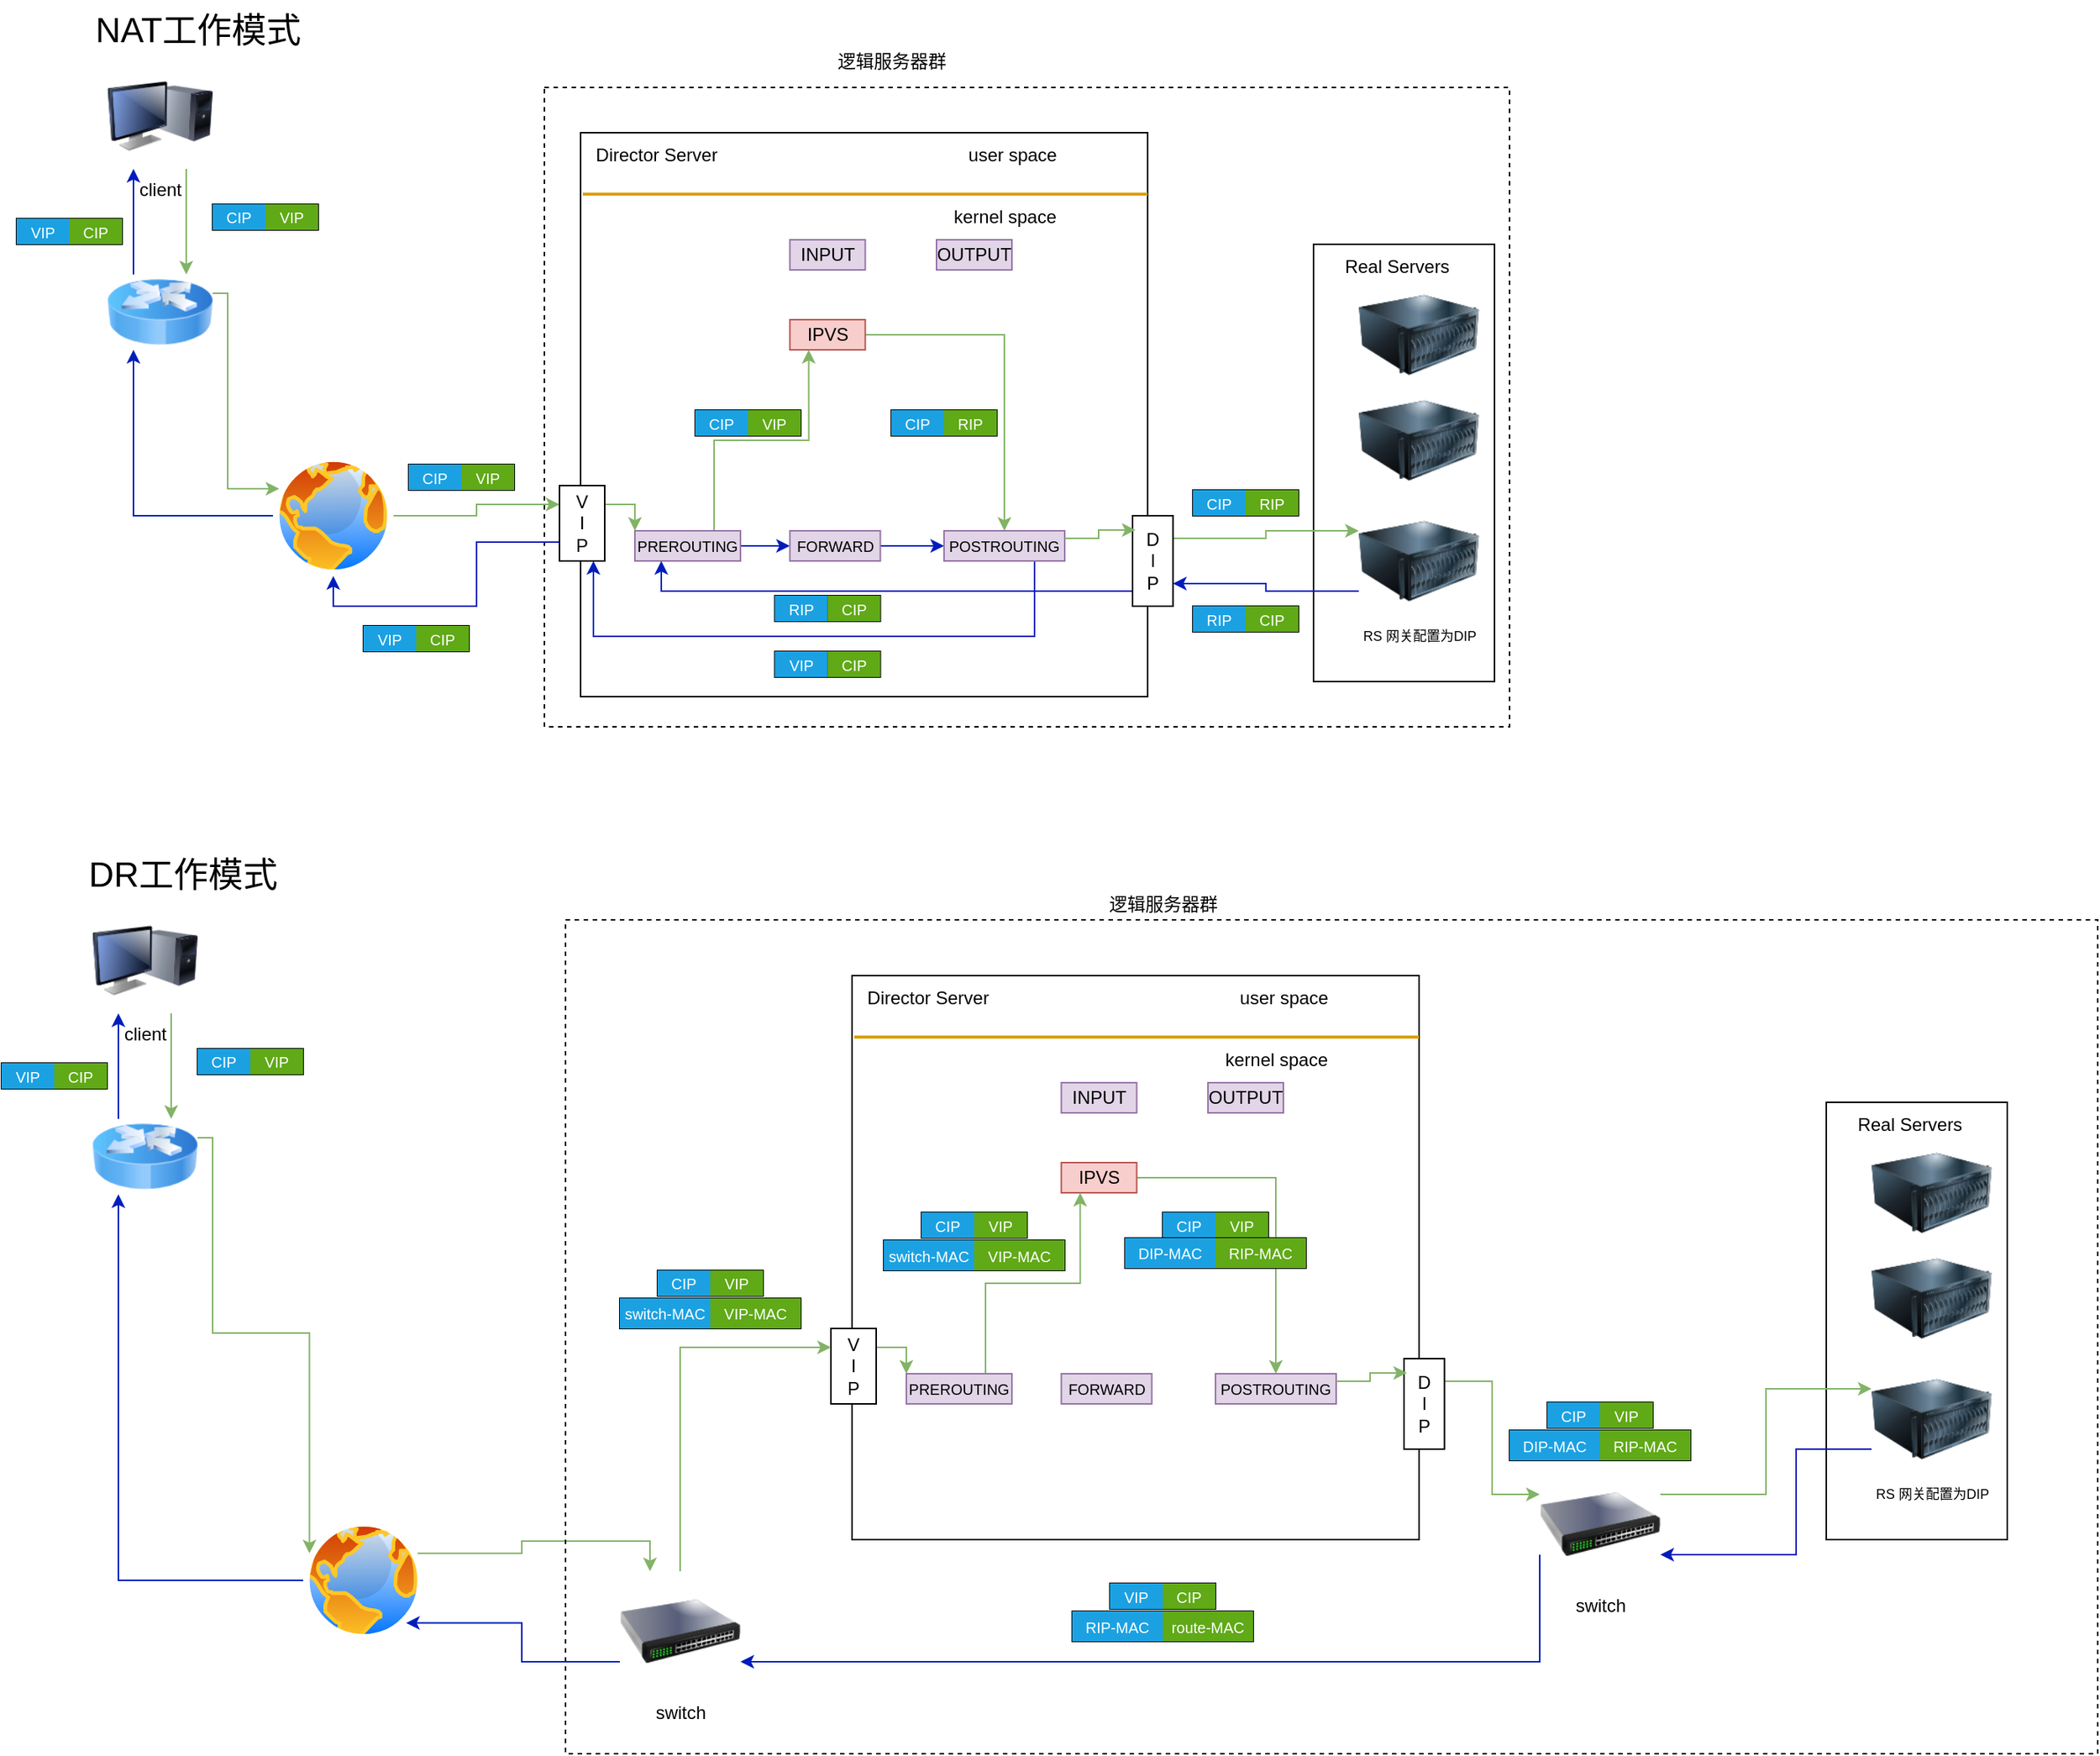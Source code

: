 <mxfile version="24.4.3" type="github">
  <diagram name="第 1 页" id="qGhLlffzv9LIz053rfkp">
    <mxGraphModel dx="1420" dy="743" grid="1" gridSize="10" guides="1" tooltips="1" connect="1" arrows="1" fold="1" page="1" pageScale="1" pageWidth="827" pageHeight="1169" math="0" shadow="0">
      <root>
        <mxCell id="0" />
        <mxCell id="1" parent="0" />
        <mxCell id="cpNupz1WkuL5sX2CVgIH-2" value="NAT工作模式" style="text;html=1;align=center;verticalAlign=middle;resizable=0;points=[];autosize=1;strokeColor=none;fillColor=none;fontSize=23;" vertex="1" parent="1">
          <mxGeometry x="90" width="160" height="40" as="geometry" />
        </mxCell>
        <mxCell id="cpNupz1WkuL5sX2CVgIH-35" style="edgeStyle=orthogonalEdgeStyle;rounded=0;orthogonalLoop=1;jettySize=auto;html=1;exitX=0.75;exitY=1;exitDx=0;exitDy=0;entryX=0.75;entryY=0;entryDx=0;entryDy=0;fillColor=#d5e8d4;strokeColor=#82b366;" edge="1" parent="1" source="cpNupz1WkuL5sX2CVgIH-4" target="cpNupz1WkuL5sX2CVgIH-5">
          <mxGeometry relative="1" as="geometry" />
        </mxCell>
        <mxCell id="cpNupz1WkuL5sX2CVgIH-4" value="client" style="image;html=1;image=img/lib/clip_art/computers/Monitor_Tower_128x128.png" vertex="1" parent="1">
          <mxGeometry x="110" y="42" width="70" height="70" as="geometry" />
        </mxCell>
        <mxCell id="cpNupz1WkuL5sX2CVgIH-36" style="edgeStyle=orthogonalEdgeStyle;rounded=0;orthogonalLoop=1;jettySize=auto;html=1;exitX=1;exitY=0.25;exitDx=0;exitDy=0;entryX=0;entryY=0.25;entryDx=0;entryDy=0;fillColor=#d5e8d4;strokeColor=#82b366;" edge="1" parent="1" source="cpNupz1WkuL5sX2CVgIH-5" target="cpNupz1WkuL5sX2CVgIH-6">
          <mxGeometry relative="1" as="geometry">
            <Array as="points">
              <mxPoint x="190" y="195" />
              <mxPoint x="190" y="324" />
            </Array>
          </mxGeometry>
        </mxCell>
        <mxCell id="cpNupz1WkuL5sX2CVgIH-124" style="edgeStyle=orthogonalEdgeStyle;rounded=0;orthogonalLoop=1;jettySize=auto;html=1;exitX=0.25;exitY=0;exitDx=0;exitDy=0;entryX=0.25;entryY=1;entryDx=0;entryDy=0;fillColor=#0050ef;strokeColor=#001DBC;" edge="1" parent="1" source="cpNupz1WkuL5sX2CVgIH-5" target="cpNupz1WkuL5sX2CVgIH-4">
          <mxGeometry relative="1" as="geometry" />
        </mxCell>
        <mxCell id="cpNupz1WkuL5sX2CVgIH-5" value="" style="image;html=1;image=img/lib/clip_art/networking/Router_Icon_128x128.png" vertex="1" parent="1">
          <mxGeometry x="110" y="182" width="70" height="50" as="geometry" />
        </mxCell>
        <mxCell id="cpNupz1WkuL5sX2CVgIH-47" style="edgeStyle=orthogonalEdgeStyle;rounded=0;orthogonalLoop=1;jettySize=auto;html=1;exitX=1;exitY=0.5;exitDx=0;exitDy=0;entryX=0;entryY=0.25;entryDx=0;entryDy=0;fillColor=#d5e8d4;strokeColor=#82b366;" edge="1" parent="1" source="cpNupz1WkuL5sX2CVgIH-6" target="cpNupz1WkuL5sX2CVgIH-38">
          <mxGeometry relative="1" as="geometry" />
        </mxCell>
        <mxCell id="cpNupz1WkuL5sX2CVgIH-123" style="edgeStyle=orthogonalEdgeStyle;rounded=0;orthogonalLoop=1;jettySize=auto;html=1;exitX=0;exitY=0.5;exitDx=0;exitDy=0;entryX=0.25;entryY=1;entryDx=0;entryDy=0;fillColor=#0050ef;strokeColor=#001DBC;" edge="1" parent="1" source="cpNupz1WkuL5sX2CVgIH-6" target="cpNupz1WkuL5sX2CVgIH-5">
          <mxGeometry relative="1" as="geometry" />
        </mxCell>
        <mxCell id="cpNupz1WkuL5sX2CVgIH-6" value="" style="image;aspect=fixed;perimeter=ellipsePerimeter;html=1;align=center;shadow=0;dashed=0;spacingTop=3;image=img/lib/active_directory/internet_globe.svg;" vertex="1" parent="1">
          <mxGeometry x="220" y="302" width="80" height="80" as="geometry" />
        </mxCell>
        <mxCell id="cpNupz1WkuL5sX2CVgIH-7" value="" style="rounded=0;whiteSpace=wrap;html=1;fillColor=none;dashed=1;" vertex="1" parent="1">
          <mxGeometry x="400" y="58" width="640" height="424" as="geometry" />
        </mxCell>
        <mxCell id="cpNupz1WkuL5sX2CVgIH-9" value="逻辑服务器群" style="text;html=1;align=center;verticalAlign=middle;resizable=0;points=[];autosize=1;strokeColor=none;fillColor=none;" vertex="1" parent="1">
          <mxGeometry x="580" y="26" width="100" height="30" as="geometry" />
        </mxCell>
        <mxCell id="cpNupz1WkuL5sX2CVgIH-10" value="" style="rounded=0;whiteSpace=wrap;html=1;fillColor=none;" vertex="1" parent="1">
          <mxGeometry x="424" y="88" width="376" height="374" as="geometry" />
        </mxCell>
        <mxCell id="cpNupz1WkuL5sX2CVgIH-13" value="" style="line;strokeWidth=2;html=1;perimeter=backbonePerimeter;points=[];outlineConnect=0;fontSize=11;fillColor=#ffe6cc;strokeColor=#d79b00;aspect=fixed;" vertex="1" parent="1">
          <mxGeometry x="425.5" y="128" width="374.5" height="1.48" as="geometry" />
        </mxCell>
        <mxCell id="cpNupz1WkuL5sX2CVgIH-14" value="user space" style="text;html=1;align=center;verticalAlign=middle;resizable=0;points=[];autosize=1;strokeColor=none;fillColor=none;" vertex="1" parent="1">
          <mxGeometry x="670" y="88" width="80" height="30" as="geometry" />
        </mxCell>
        <mxCell id="cpNupz1WkuL5sX2CVgIH-15" value="Director Server" style="text;html=1;align=center;verticalAlign=middle;resizable=0;points=[];autosize=1;strokeColor=none;fillColor=none;" vertex="1" parent="1">
          <mxGeometry x="424" y="88" width="100" height="30" as="geometry" />
        </mxCell>
        <mxCell id="cpNupz1WkuL5sX2CVgIH-16" value="kernel space" style="text;html=1;align=center;verticalAlign=middle;resizable=0;points=[];autosize=1;strokeColor=none;fillColor=none;" vertex="1" parent="1">
          <mxGeometry x="660" y="129" width="90" height="30" as="geometry" />
        </mxCell>
        <mxCell id="cpNupz1WkuL5sX2CVgIH-48" style="edgeStyle=orthogonalEdgeStyle;rounded=0;orthogonalLoop=1;jettySize=auto;html=1;exitX=0;exitY=0.75;exitDx=0;exitDy=0;entryX=0.5;entryY=1;entryDx=0;entryDy=0;fillColor=#0050ef;strokeColor=#001DBC;" edge="1" parent="1" source="cpNupz1WkuL5sX2CVgIH-38" target="cpNupz1WkuL5sX2CVgIH-6">
          <mxGeometry relative="1" as="geometry" />
        </mxCell>
        <mxCell id="cpNupz1WkuL5sX2CVgIH-57" style="edgeStyle=orthogonalEdgeStyle;rounded=0;orthogonalLoop=1;jettySize=auto;html=1;exitX=1;exitY=0.25;exitDx=0;exitDy=0;entryX=0;entryY=0;entryDx=0;entryDy=0;fillColor=#d5e8d4;strokeColor=#82b366;" edge="1" parent="1" source="cpNupz1WkuL5sX2CVgIH-38" target="cpNupz1WkuL5sX2CVgIH-50">
          <mxGeometry relative="1" as="geometry" />
        </mxCell>
        <mxCell id="cpNupz1WkuL5sX2CVgIH-38" value="V&lt;div&gt;I&lt;/div&gt;&lt;div&gt;P&lt;/div&gt;" style="rounded=0;whiteSpace=wrap;html=1;" vertex="1" parent="1">
          <mxGeometry x="410" y="322" width="30" height="50" as="geometry" />
        </mxCell>
        <mxCell id="cpNupz1WkuL5sX2CVgIH-44" value="INPUT" style="rounded=0;whiteSpace=wrap;html=1;fillColor=#e1d5e7;strokeColor=#9673a6;" vertex="1" parent="1">
          <mxGeometry x="562.75" y="159" width="50" height="20" as="geometry" />
        </mxCell>
        <mxCell id="cpNupz1WkuL5sX2CVgIH-45" value="OUTPUT" style="rounded=0;whiteSpace=wrap;html=1;fillColor=#e1d5e7;strokeColor=#9673a6;" vertex="1" parent="1">
          <mxGeometry x="660" y="159" width="50" height="20" as="geometry" />
        </mxCell>
        <mxCell id="cpNupz1WkuL5sX2CVgIH-59" style="edgeStyle=orthogonalEdgeStyle;rounded=0;orthogonalLoop=1;jettySize=auto;html=1;exitX=1;exitY=0.5;exitDx=0;exitDy=0;entryX=0.5;entryY=0;entryDx=0;entryDy=0;fillColor=#d5e8d4;strokeColor=#82b366;" edge="1" parent="1" source="cpNupz1WkuL5sX2CVgIH-46" target="cpNupz1WkuL5sX2CVgIH-52">
          <mxGeometry relative="1" as="geometry" />
        </mxCell>
        <mxCell id="cpNupz1WkuL5sX2CVgIH-46" value="IPVS" style="rounded=0;whiteSpace=wrap;html=1;fillColor=#f8cecc;strokeColor=#b85450;" vertex="1" parent="1">
          <mxGeometry x="562.75" y="212" width="50" height="20" as="geometry" />
        </mxCell>
        <mxCell id="cpNupz1WkuL5sX2CVgIH-58" style="edgeStyle=orthogonalEdgeStyle;rounded=0;orthogonalLoop=1;jettySize=auto;html=1;exitX=0.75;exitY=0;exitDx=0;exitDy=0;entryX=0.25;entryY=1;entryDx=0;entryDy=0;fillColor=#d5e8d4;strokeColor=#82b366;" edge="1" parent="1" source="cpNupz1WkuL5sX2CVgIH-50" target="cpNupz1WkuL5sX2CVgIH-46">
          <mxGeometry relative="1" as="geometry" />
        </mxCell>
        <mxCell id="cpNupz1WkuL5sX2CVgIH-107" style="edgeStyle=orthogonalEdgeStyle;rounded=0;orthogonalLoop=1;jettySize=auto;html=1;exitX=1;exitY=0.5;exitDx=0;exitDy=0;fillColor=#0050ef;strokeColor=#001DBC;" edge="1" parent="1" source="cpNupz1WkuL5sX2CVgIH-50" target="cpNupz1WkuL5sX2CVgIH-51">
          <mxGeometry relative="1" as="geometry" />
        </mxCell>
        <mxCell id="cpNupz1WkuL5sX2CVgIH-50" value="PREROUTING" style="rounded=0;whiteSpace=wrap;html=1;fontSize=10;fillColor=#e1d5e7;strokeColor=#9673a6;" vertex="1" parent="1">
          <mxGeometry x="460" y="352" width="70" height="20" as="geometry" />
        </mxCell>
        <mxCell id="cpNupz1WkuL5sX2CVgIH-108" style="edgeStyle=orthogonalEdgeStyle;rounded=0;orthogonalLoop=1;jettySize=auto;html=1;exitX=1;exitY=0.5;exitDx=0;exitDy=0;entryX=0;entryY=0.5;entryDx=0;entryDy=0;fillColor=#0050ef;strokeColor=#001DBC;" edge="1" parent="1" source="cpNupz1WkuL5sX2CVgIH-51" target="cpNupz1WkuL5sX2CVgIH-52">
          <mxGeometry relative="1" as="geometry" />
        </mxCell>
        <mxCell id="cpNupz1WkuL5sX2CVgIH-51" value="FORWARD" style="rounded=0;whiteSpace=wrap;html=1;fontSize=10;fillColor=#e1d5e7;strokeColor=#9673a6;" vertex="1" parent="1">
          <mxGeometry x="562.75" y="352" width="60" height="20" as="geometry" />
        </mxCell>
        <mxCell id="cpNupz1WkuL5sX2CVgIH-109" style="edgeStyle=orthogonalEdgeStyle;rounded=0;orthogonalLoop=1;jettySize=auto;html=1;exitX=0.75;exitY=1;exitDx=0;exitDy=0;entryX=0.75;entryY=1;entryDx=0;entryDy=0;fillColor=#0050ef;strokeColor=#001DBC;" edge="1" parent="1" source="cpNupz1WkuL5sX2CVgIH-52" target="cpNupz1WkuL5sX2CVgIH-38">
          <mxGeometry relative="1" as="geometry">
            <Array as="points">
              <mxPoint x="725" y="422" />
              <mxPoint x="433" y="422" />
            </Array>
          </mxGeometry>
        </mxCell>
        <mxCell id="cpNupz1WkuL5sX2CVgIH-52" value="POSTROUTING" style="rounded=0;whiteSpace=wrap;html=1;fontSize=10;fillColor=#e1d5e7;strokeColor=#9673a6;" vertex="1" parent="1">
          <mxGeometry x="665" y="352" width="80" height="20" as="geometry" />
        </mxCell>
        <mxCell id="cpNupz1WkuL5sX2CVgIH-64" value="" style="shape=table;startSize=0;container=1;collapsible=0;childLayout=tableLayout;fontSize=13;" vertex="1" parent="1">
          <mxGeometry x="630" y="272" width="70" height="17" as="geometry" />
        </mxCell>
        <mxCell id="cpNupz1WkuL5sX2CVgIH-65" value="" style="shape=tableRow;horizontal=0;startSize=0;swimlaneHead=0;swimlaneBody=0;strokeColor=inherit;top=0;left=0;bottom=0;right=0;collapsible=0;dropTarget=0;fillColor=none;points=[[0,0.5],[1,0.5]];portConstraint=eastwest;fontSize=16;" vertex="1" parent="cpNupz1WkuL5sX2CVgIH-64">
          <mxGeometry width="70" height="17" as="geometry" />
        </mxCell>
        <mxCell id="cpNupz1WkuL5sX2CVgIH-66" value="CIP" style="shape=partialRectangle;html=1;whiteSpace=wrap;connectable=0;strokeColor=#006EAF;overflow=hidden;fillColor=#1ba1e2;top=0;left=0;bottom=0;right=0;pointerEvents=1;fontSize=10;fontColor=#ffffff;" vertex="1" parent="cpNupz1WkuL5sX2CVgIH-65">
          <mxGeometry width="35" height="17" as="geometry">
            <mxRectangle width="35" height="17" as="alternateBounds" />
          </mxGeometry>
        </mxCell>
        <mxCell id="cpNupz1WkuL5sX2CVgIH-67" value="&lt;font style=&quot;font-size: 10px;&quot;&gt;RIP&lt;/font&gt;" style="shape=partialRectangle;html=1;whiteSpace=wrap;connectable=0;strokeColor=#2D7600;overflow=hidden;fillColor=#60a917;top=0;left=0;bottom=0;right=0;pointerEvents=1;fontSize=10;fontColor=#ffffff;" vertex="1" parent="cpNupz1WkuL5sX2CVgIH-65">
          <mxGeometry x="35" width="35" height="17" as="geometry">
            <mxRectangle width="35" height="17" as="alternateBounds" />
          </mxGeometry>
        </mxCell>
        <mxCell id="cpNupz1WkuL5sX2CVgIH-69" value="" style="shape=table;startSize=0;container=1;collapsible=0;childLayout=tableLayout;fontSize=13;" vertex="1" parent="1">
          <mxGeometry x="180" y="135.5" width="70" height="17" as="geometry" />
        </mxCell>
        <mxCell id="cpNupz1WkuL5sX2CVgIH-70" value="" style="shape=tableRow;horizontal=0;startSize=0;swimlaneHead=0;swimlaneBody=0;strokeColor=inherit;top=0;left=0;bottom=0;right=0;collapsible=0;dropTarget=0;fillColor=none;points=[[0,0.5],[1,0.5]];portConstraint=eastwest;fontSize=16;" vertex="1" parent="cpNupz1WkuL5sX2CVgIH-69">
          <mxGeometry width="70" height="17" as="geometry" />
        </mxCell>
        <mxCell id="cpNupz1WkuL5sX2CVgIH-71" value="CIP" style="shape=partialRectangle;html=1;whiteSpace=wrap;connectable=0;strokeColor=#006EAF;overflow=hidden;fillColor=#1ba1e2;top=0;left=0;bottom=0;right=0;pointerEvents=1;fontSize=10;fontColor=#ffffff;" vertex="1" parent="cpNupz1WkuL5sX2CVgIH-70">
          <mxGeometry width="35" height="17" as="geometry">
            <mxRectangle width="35" height="17" as="alternateBounds" />
          </mxGeometry>
        </mxCell>
        <mxCell id="cpNupz1WkuL5sX2CVgIH-72" value="&lt;font style=&quot;font-size: 10px;&quot;&gt;VIP&lt;/font&gt;" style="shape=partialRectangle;html=1;whiteSpace=wrap;connectable=0;strokeColor=#2D7600;overflow=hidden;fillColor=#60a917;top=0;left=0;bottom=0;right=0;pointerEvents=1;fontSize=10;fontColor=#ffffff;" vertex="1" parent="cpNupz1WkuL5sX2CVgIH-70">
          <mxGeometry x="35" width="35" height="17" as="geometry">
            <mxRectangle width="35" height="17" as="alternateBounds" />
          </mxGeometry>
        </mxCell>
        <mxCell id="cpNupz1WkuL5sX2CVgIH-73" value="" style="shape=table;startSize=0;container=1;collapsible=0;childLayout=tableLayout;fontSize=13;" vertex="1" parent="1">
          <mxGeometry x="500" y="272" width="70" height="17" as="geometry" />
        </mxCell>
        <mxCell id="cpNupz1WkuL5sX2CVgIH-74" value="" style="shape=tableRow;horizontal=0;startSize=0;swimlaneHead=0;swimlaneBody=0;strokeColor=inherit;top=0;left=0;bottom=0;right=0;collapsible=0;dropTarget=0;fillColor=none;points=[[0,0.5],[1,0.5]];portConstraint=eastwest;fontSize=16;" vertex="1" parent="cpNupz1WkuL5sX2CVgIH-73">
          <mxGeometry width="70" height="17" as="geometry" />
        </mxCell>
        <mxCell id="cpNupz1WkuL5sX2CVgIH-75" value="CIP" style="shape=partialRectangle;html=1;whiteSpace=wrap;connectable=0;strokeColor=#006EAF;overflow=hidden;fillColor=#1ba1e2;top=0;left=0;bottom=0;right=0;pointerEvents=1;fontSize=10;fontColor=#ffffff;" vertex="1" parent="cpNupz1WkuL5sX2CVgIH-74">
          <mxGeometry width="35" height="17" as="geometry">
            <mxRectangle width="35" height="17" as="alternateBounds" />
          </mxGeometry>
        </mxCell>
        <mxCell id="cpNupz1WkuL5sX2CVgIH-76" value="&lt;font style=&quot;font-size: 10px;&quot;&gt;VIP&lt;/font&gt;" style="shape=partialRectangle;html=1;whiteSpace=wrap;connectable=0;strokeColor=#2D7600;overflow=hidden;fillColor=#60a917;top=0;left=0;bottom=0;right=0;pointerEvents=1;fontSize=10;fontColor=#ffffff;" vertex="1" parent="cpNupz1WkuL5sX2CVgIH-74">
          <mxGeometry x="35" width="35" height="17" as="geometry">
            <mxRectangle width="35" height="17" as="alternateBounds" />
          </mxGeometry>
        </mxCell>
        <mxCell id="cpNupz1WkuL5sX2CVgIH-77" value="" style="rounded=0;whiteSpace=wrap;html=1;fillColor=none;" vertex="1" parent="1">
          <mxGeometry x="910" y="162" width="120" height="290" as="geometry" />
        </mxCell>
        <mxCell id="cpNupz1WkuL5sX2CVgIH-78" value="Real Servers" style="text;html=1;align=center;verticalAlign=middle;resizable=0;points=[];autosize=1;strokeColor=none;fillColor=none;" vertex="1" parent="1">
          <mxGeometry x="920" y="162" width="90" height="30" as="geometry" />
        </mxCell>
        <mxCell id="cpNupz1WkuL5sX2CVgIH-79" value="" style="image;html=1;image=img/lib/clip_art/computers/Server_128x128.png" vertex="1" parent="1">
          <mxGeometry x="940" y="182" width="80" height="80" as="geometry" />
        </mxCell>
        <mxCell id="cpNupz1WkuL5sX2CVgIH-82" value="" style="image;html=1;image=img/lib/clip_art/computers/Server_128x128.png" vertex="1" parent="1">
          <mxGeometry x="940" y="252" width="80" height="80" as="geometry" />
        </mxCell>
        <mxCell id="cpNupz1WkuL5sX2CVgIH-100" style="edgeStyle=orthogonalEdgeStyle;rounded=0;orthogonalLoop=1;jettySize=auto;html=1;exitX=0;exitY=0.75;exitDx=0;exitDy=0;entryX=1;entryY=0.75;entryDx=0;entryDy=0;fillColor=#0050ef;strokeColor=#001DBC;" edge="1" parent="1" source="cpNupz1WkuL5sX2CVgIH-83" target="cpNupz1WkuL5sX2CVgIH-96">
          <mxGeometry relative="1" as="geometry" />
        </mxCell>
        <mxCell id="cpNupz1WkuL5sX2CVgIH-83" value="" style="image;html=1;image=img/lib/clip_art/computers/Server_128x128.png" vertex="1" parent="1">
          <mxGeometry x="940" y="332" width="80" height="80" as="geometry" />
        </mxCell>
        <mxCell id="cpNupz1WkuL5sX2CVgIH-85" value="" style="shape=table;startSize=0;container=1;collapsible=0;childLayout=tableLayout;fontSize=13;" vertex="1" parent="1">
          <mxGeometry x="830" y="325" width="70" height="17" as="geometry" />
        </mxCell>
        <mxCell id="cpNupz1WkuL5sX2CVgIH-86" value="" style="shape=tableRow;horizontal=0;startSize=0;swimlaneHead=0;swimlaneBody=0;strokeColor=inherit;top=0;left=0;bottom=0;right=0;collapsible=0;dropTarget=0;fillColor=none;points=[[0,0.5],[1,0.5]];portConstraint=eastwest;fontSize=16;" vertex="1" parent="cpNupz1WkuL5sX2CVgIH-85">
          <mxGeometry width="70" height="17" as="geometry" />
        </mxCell>
        <mxCell id="cpNupz1WkuL5sX2CVgIH-87" value="CIP" style="shape=partialRectangle;html=1;whiteSpace=wrap;connectable=0;strokeColor=#006EAF;overflow=hidden;fillColor=#1ba1e2;top=0;left=0;bottom=0;right=0;pointerEvents=1;fontSize=10;fontColor=#ffffff;" vertex="1" parent="cpNupz1WkuL5sX2CVgIH-86">
          <mxGeometry width="35" height="17" as="geometry">
            <mxRectangle width="35" height="17" as="alternateBounds" />
          </mxGeometry>
        </mxCell>
        <mxCell id="cpNupz1WkuL5sX2CVgIH-88" value="&lt;font style=&quot;font-size: 10px;&quot;&gt;RIP&lt;/font&gt;" style="shape=partialRectangle;html=1;whiteSpace=wrap;connectable=0;strokeColor=#2D7600;overflow=hidden;fillColor=#60a917;top=0;left=0;bottom=0;right=0;pointerEvents=1;fontSize=10;fontColor=#ffffff;" vertex="1" parent="cpNupz1WkuL5sX2CVgIH-86">
          <mxGeometry x="35" width="35" height="17" as="geometry">
            <mxRectangle width="35" height="17" as="alternateBounds" />
          </mxGeometry>
        </mxCell>
        <mxCell id="cpNupz1WkuL5sX2CVgIH-99" style="edgeStyle=orthogonalEdgeStyle;rounded=0;orthogonalLoop=1;jettySize=auto;html=1;exitX=1;exitY=0.25;exitDx=0;exitDy=0;entryX=0;entryY=0.25;entryDx=0;entryDy=0;fillColor=#d5e8d4;strokeColor=#82b366;" edge="1" parent="1" source="cpNupz1WkuL5sX2CVgIH-96" target="cpNupz1WkuL5sX2CVgIH-83">
          <mxGeometry relative="1" as="geometry" />
        </mxCell>
        <mxCell id="cpNupz1WkuL5sX2CVgIH-101" style="edgeStyle=orthogonalEdgeStyle;rounded=0;orthogonalLoop=1;jettySize=auto;html=1;exitX=0;exitY=1;exitDx=0;exitDy=0;entryX=0.25;entryY=1;entryDx=0;entryDy=0;fillColor=#0050ef;strokeColor=#001DBC;" edge="1" parent="1" source="cpNupz1WkuL5sX2CVgIH-96" target="cpNupz1WkuL5sX2CVgIH-50">
          <mxGeometry relative="1" as="geometry">
            <Array as="points">
              <mxPoint x="790" y="392" />
              <mxPoint x="478" y="392" />
            </Array>
          </mxGeometry>
        </mxCell>
        <mxCell id="cpNupz1WkuL5sX2CVgIH-96" value="D&lt;div&gt;I&lt;/div&gt;&lt;div&gt;P&lt;/div&gt;" style="rounded=0;whiteSpace=wrap;html=1;" vertex="1" parent="1">
          <mxGeometry x="790" y="342" width="26.81" height="60" as="geometry" />
        </mxCell>
        <mxCell id="cpNupz1WkuL5sX2CVgIH-97" style="edgeStyle=orthogonalEdgeStyle;rounded=0;orthogonalLoop=1;jettySize=auto;html=1;exitX=1;exitY=0.25;exitDx=0;exitDy=0;entryX=0.075;entryY=0.158;entryDx=0;entryDy=0;entryPerimeter=0;fillColor=#d5e8d4;strokeColor=#82b366;" edge="1" parent="1" source="cpNupz1WkuL5sX2CVgIH-52" target="cpNupz1WkuL5sX2CVgIH-96">
          <mxGeometry relative="1" as="geometry" />
        </mxCell>
        <mxCell id="cpNupz1WkuL5sX2CVgIH-102" value="" style="shape=table;startSize=0;container=1;collapsible=0;childLayout=tableLayout;fontSize=13;" vertex="1" parent="1">
          <mxGeometry x="830" y="402" width="70" height="17" as="geometry" />
        </mxCell>
        <mxCell id="cpNupz1WkuL5sX2CVgIH-103" value="" style="shape=tableRow;horizontal=0;startSize=0;swimlaneHead=0;swimlaneBody=0;strokeColor=inherit;top=0;left=0;bottom=0;right=0;collapsible=0;dropTarget=0;fillColor=none;points=[[0,0.5],[1,0.5]];portConstraint=eastwest;fontSize=16;" vertex="1" parent="cpNupz1WkuL5sX2CVgIH-102">
          <mxGeometry width="70" height="17" as="geometry" />
        </mxCell>
        <mxCell id="cpNupz1WkuL5sX2CVgIH-104" value="RIP" style="shape=partialRectangle;html=1;whiteSpace=wrap;connectable=0;strokeColor=#006EAF;overflow=hidden;fillColor=#1ba1e2;top=0;left=0;bottom=0;right=0;pointerEvents=1;fontSize=10;fontColor=#ffffff;" vertex="1" parent="cpNupz1WkuL5sX2CVgIH-103">
          <mxGeometry width="35" height="17" as="geometry">
            <mxRectangle width="35" height="17" as="alternateBounds" />
          </mxGeometry>
        </mxCell>
        <mxCell id="cpNupz1WkuL5sX2CVgIH-105" value="&lt;font style=&quot;font-size: 10px;&quot;&gt;CIP&lt;/font&gt;" style="shape=partialRectangle;html=1;whiteSpace=wrap;connectable=0;strokeColor=#2D7600;overflow=hidden;fillColor=#60a917;top=0;left=0;bottom=0;right=0;pointerEvents=1;fontSize=10;fontColor=#ffffff;" vertex="1" parent="cpNupz1WkuL5sX2CVgIH-103">
          <mxGeometry x="35" width="35" height="17" as="geometry">
            <mxRectangle width="35" height="17" as="alternateBounds" />
          </mxGeometry>
        </mxCell>
        <mxCell id="cpNupz1WkuL5sX2CVgIH-106" value="RS 网关配置为DIP" style="text;html=1;align=center;verticalAlign=middle;resizable=0;points=[];autosize=1;strokeColor=none;fillColor=none;fontSize=9;" vertex="1" parent="1">
          <mxGeometry x="930" y="412" width="100" height="20" as="geometry" />
        </mxCell>
        <mxCell id="cpNupz1WkuL5sX2CVgIH-110" value="" style="shape=table;startSize=0;container=1;collapsible=0;childLayout=tableLayout;fontSize=13;" vertex="1" parent="1">
          <mxGeometry x="552.75" y="395" width="70" height="17" as="geometry" />
        </mxCell>
        <mxCell id="cpNupz1WkuL5sX2CVgIH-111" value="" style="shape=tableRow;horizontal=0;startSize=0;swimlaneHead=0;swimlaneBody=0;strokeColor=inherit;top=0;left=0;bottom=0;right=0;collapsible=0;dropTarget=0;fillColor=none;points=[[0,0.5],[1,0.5]];portConstraint=eastwest;fontSize=16;" vertex="1" parent="cpNupz1WkuL5sX2CVgIH-110">
          <mxGeometry width="70" height="17" as="geometry" />
        </mxCell>
        <mxCell id="cpNupz1WkuL5sX2CVgIH-112" value="RIP" style="shape=partialRectangle;html=1;whiteSpace=wrap;connectable=0;strokeColor=#006EAF;overflow=hidden;fillColor=#1ba1e2;top=0;left=0;bottom=0;right=0;pointerEvents=1;fontSize=10;fontColor=#ffffff;" vertex="1" parent="cpNupz1WkuL5sX2CVgIH-111">
          <mxGeometry width="35" height="17" as="geometry">
            <mxRectangle width="35" height="17" as="alternateBounds" />
          </mxGeometry>
        </mxCell>
        <mxCell id="cpNupz1WkuL5sX2CVgIH-113" value="&lt;font style=&quot;font-size: 10px;&quot;&gt;CIP&lt;/font&gt;" style="shape=partialRectangle;html=1;whiteSpace=wrap;connectable=0;strokeColor=#2D7600;overflow=hidden;fillColor=#60a917;top=0;left=0;bottom=0;right=0;pointerEvents=1;fontSize=10;fontColor=#ffffff;" vertex="1" parent="cpNupz1WkuL5sX2CVgIH-111">
          <mxGeometry x="35" width="35" height="17" as="geometry">
            <mxRectangle width="35" height="17" as="alternateBounds" />
          </mxGeometry>
        </mxCell>
        <mxCell id="cpNupz1WkuL5sX2CVgIH-115" value="" style="shape=table;startSize=0;container=1;collapsible=0;childLayout=tableLayout;fontSize=13;" vertex="1" parent="1">
          <mxGeometry x="552.75" y="432" width="70" height="17" as="geometry" />
        </mxCell>
        <mxCell id="cpNupz1WkuL5sX2CVgIH-116" value="" style="shape=tableRow;horizontal=0;startSize=0;swimlaneHead=0;swimlaneBody=0;strokeColor=inherit;top=0;left=0;bottom=0;right=0;collapsible=0;dropTarget=0;fillColor=none;points=[[0,0.5],[1,0.5]];portConstraint=eastwest;fontSize=16;" vertex="1" parent="cpNupz1WkuL5sX2CVgIH-115">
          <mxGeometry width="70" height="17" as="geometry" />
        </mxCell>
        <mxCell id="cpNupz1WkuL5sX2CVgIH-117" value="VIP" style="shape=partialRectangle;html=1;whiteSpace=wrap;connectable=0;strokeColor=#006EAF;overflow=hidden;fillColor=#1ba1e2;top=0;left=0;bottom=0;right=0;pointerEvents=1;fontSize=10;fontColor=#ffffff;" vertex="1" parent="cpNupz1WkuL5sX2CVgIH-116">
          <mxGeometry width="35" height="17" as="geometry">
            <mxRectangle width="35" height="17" as="alternateBounds" />
          </mxGeometry>
        </mxCell>
        <mxCell id="cpNupz1WkuL5sX2CVgIH-118" value="&lt;font style=&quot;font-size: 10px;&quot;&gt;CIP&lt;/font&gt;" style="shape=partialRectangle;html=1;whiteSpace=wrap;connectable=0;strokeColor=#2D7600;overflow=hidden;fillColor=#60a917;top=0;left=0;bottom=0;right=0;pointerEvents=1;fontSize=10;fontColor=#ffffff;" vertex="1" parent="cpNupz1WkuL5sX2CVgIH-116">
          <mxGeometry x="35" width="35" height="17" as="geometry">
            <mxRectangle width="35" height="17" as="alternateBounds" />
          </mxGeometry>
        </mxCell>
        <mxCell id="cpNupz1WkuL5sX2CVgIH-119" value="" style="shape=table;startSize=0;container=1;collapsible=0;childLayout=tableLayout;fontSize=13;" vertex="1" parent="1">
          <mxGeometry x="280" y="415" width="70" height="17" as="geometry" />
        </mxCell>
        <mxCell id="cpNupz1WkuL5sX2CVgIH-120" value="" style="shape=tableRow;horizontal=0;startSize=0;swimlaneHead=0;swimlaneBody=0;strokeColor=inherit;top=0;left=0;bottom=0;right=0;collapsible=0;dropTarget=0;fillColor=none;points=[[0,0.5],[1,0.5]];portConstraint=eastwest;fontSize=16;" vertex="1" parent="cpNupz1WkuL5sX2CVgIH-119">
          <mxGeometry width="70" height="17" as="geometry" />
        </mxCell>
        <mxCell id="cpNupz1WkuL5sX2CVgIH-121" value="VIP" style="shape=partialRectangle;html=1;whiteSpace=wrap;connectable=0;strokeColor=#006EAF;overflow=hidden;fillColor=#1ba1e2;top=0;left=0;bottom=0;right=0;pointerEvents=1;fontSize=10;fontColor=#ffffff;" vertex="1" parent="cpNupz1WkuL5sX2CVgIH-120">
          <mxGeometry width="35" height="17" as="geometry">
            <mxRectangle width="35" height="17" as="alternateBounds" />
          </mxGeometry>
        </mxCell>
        <mxCell id="cpNupz1WkuL5sX2CVgIH-122" value="&lt;font style=&quot;font-size: 10px;&quot;&gt;CIP&lt;/font&gt;" style="shape=partialRectangle;html=1;whiteSpace=wrap;connectable=0;strokeColor=#2D7600;overflow=hidden;fillColor=#60a917;top=0;left=0;bottom=0;right=0;pointerEvents=1;fontSize=10;fontColor=#ffffff;" vertex="1" parent="cpNupz1WkuL5sX2CVgIH-120">
          <mxGeometry x="35" width="35" height="17" as="geometry">
            <mxRectangle width="35" height="17" as="alternateBounds" />
          </mxGeometry>
        </mxCell>
        <mxCell id="cpNupz1WkuL5sX2CVgIH-125" value="" style="shape=table;startSize=0;container=1;collapsible=0;childLayout=tableLayout;fontSize=13;" vertex="1" parent="1">
          <mxGeometry x="50" y="145" width="70" height="17" as="geometry" />
        </mxCell>
        <mxCell id="cpNupz1WkuL5sX2CVgIH-126" value="" style="shape=tableRow;horizontal=0;startSize=0;swimlaneHead=0;swimlaneBody=0;strokeColor=inherit;top=0;left=0;bottom=0;right=0;collapsible=0;dropTarget=0;fillColor=none;points=[[0,0.5],[1,0.5]];portConstraint=eastwest;fontSize=16;" vertex="1" parent="cpNupz1WkuL5sX2CVgIH-125">
          <mxGeometry width="70" height="17" as="geometry" />
        </mxCell>
        <mxCell id="cpNupz1WkuL5sX2CVgIH-127" value="VIP" style="shape=partialRectangle;html=1;whiteSpace=wrap;connectable=0;strokeColor=#006EAF;overflow=hidden;fillColor=#1ba1e2;top=0;left=0;bottom=0;right=0;pointerEvents=1;fontSize=10;fontColor=#ffffff;" vertex="1" parent="cpNupz1WkuL5sX2CVgIH-126">
          <mxGeometry width="35" height="17" as="geometry">
            <mxRectangle width="35" height="17" as="alternateBounds" />
          </mxGeometry>
        </mxCell>
        <mxCell id="cpNupz1WkuL5sX2CVgIH-128" value="&lt;font style=&quot;font-size: 10px;&quot;&gt;CIP&lt;/font&gt;" style="shape=partialRectangle;html=1;whiteSpace=wrap;connectable=0;strokeColor=#2D7600;overflow=hidden;fillColor=#60a917;top=0;left=0;bottom=0;right=0;pointerEvents=1;fontSize=10;fontColor=#ffffff;" vertex="1" parent="cpNupz1WkuL5sX2CVgIH-126">
          <mxGeometry x="35" width="35" height="17" as="geometry">
            <mxRectangle width="35" height="17" as="alternateBounds" />
          </mxGeometry>
        </mxCell>
        <mxCell id="cpNupz1WkuL5sX2CVgIH-129" value="" style="shape=table;startSize=0;container=1;collapsible=0;childLayout=tableLayout;fontSize=13;" vertex="1" parent="1">
          <mxGeometry x="310" y="308" width="70" height="17" as="geometry" />
        </mxCell>
        <mxCell id="cpNupz1WkuL5sX2CVgIH-130" value="" style="shape=tableRow;horizontal=0;startSize=0;swimlaneHead=0;swimlaneBody=0;strokeColor=inherit;top=0;left=0;bottom=0;right=0;collapsible=0;dropTarget=0;fillColor=none;points=[[0,0.5],[1,0.5]];portConstraint=eastwest;fontSize=16;" vertex="1" parent="cpNupz1WkuL5sX2CVgIH-129">
          <mxGeometry width="70" height="17" as="geometry" />
        </mxCell>
        <mxCell id="cpNupz1WkuL5sX2CVgIH-131" value="CIP" style="shape=partialRectangle;html=1;whiteSpace=wrap;connectable=0;strokeColor=#006EAF;overflow=hidden;fillColor=#1ba1e2;top=0;left=0;bottom=0;right=0;pointerEvents=1;fontSize=10;fontColor=#ffffff;" vertex="1" parent="cpNupz1WkuL5sX2CVgIH-130">
          <mxGeometry width="35" height="17" as="geometry">
            <mxRectangle width="35" height="17" as="alternateBounds" />
          </mxGeometry>
        </mxCell>
        <mxCell id="cpNupz1WkuL5sX2CVgIH-132" value="&lt;font style=&quot;font-size: 10px;&quot;&gt;VIP&lt;/font&gt;" style="shape=partialRectangle;html=1;whiteSpace=wrap;connectable=0;strokeColor=#2D7600;overflow=hidden;fillColor=#60a917;top=0;left=0;bottom=0;right=0;pointerEvents=1;fontSize=10;fontColor=#ffffff;" vertex="1" parent="cpNupz1WkuL5sX2CVgIH-130">
          <mxGeometry x="35" width="35" height="17" as="geometry">
            <mxRectangle width="35" height="17" as="alternateBounds" />
          </mxGeometry>
        </mxCell>
        <mxCell id="cpNupz1WkuL5sX2CVgIH-134" value="DR工作模式" style="text;html=1;align=center;verticalAlign=middle;resizable=0;points=[];autosize=1;strokeColor=none;fillColor=none;fontSize=23;" vertex="1" parent="1">
          <mxGeometry x="85" y="560" width="150" height="40" as="geometry" />
        </mxCell>
        <mxCell id="cpNupz1WkuL5sX2CVgIH-135" style="edgeStyle=orthogonalEdgeStyle;rounded=0;orthogonalLoop=1;jettySize=auto;html=1;exitX=0.75;exitY=1;exitDx=0;exitDy=0;entryX=0.75;entryY=0;entryDx=0;entryDy=0;fillColor=#d5e8d4;strokeColor=#82b366;" edge="1" parent="1" source="cpNupz1WkuL5sX2CVgIH-136" target="cpNupz1WkuL5sX2CVgIH-139">
          <mxGeometry relative="1" as="geometry" />
        </mxCell>
        <mxCell id="cpNupz1WkuL5sX2CVgIH-136" value="client" style="image;html=1;image=img/lib/clip_art/computers/Monitor_Tower_128x128.png" vertex="1" parent="1">
          <mxGeometry x="100" y="602" width="70" height="70" as="geometry" />
        </mxCell>
        <mxCell id="cpNupz1WkuL5sX2CVgIH-137" style="edgeStyle=orthogonalEdgeStyle;rounded=0;orthogonalLoop=1;jettySize=auto;html=1;exitX=1;exitY=0.25;exitDx=0;exitDy=0;entryX=0;entryY=0.25;entryDx=0;entryDy=0;fillColor=#d5e8d4;strokeColor=#82b366;" edge="1" parent="1" source="cpNupz1WkuL5sX2CVgIH-139" target="cpNupz1WkuL5sX2CVgIH-142">
          <mxGeometry relative="1" as="geometry">
            <Array as="points">
              <mxPoint x="180" y="755" />
              <mxPoint x="180" y="884" />
            </Array>
          </mxGeometry>
        </mxCell>
        <mxCell id="cpNupz1WkuL5sX2CVgIH-138" style="edgeStyle=orthogonalEdgeStyle;rounded=0;orthogonalLoop=1;jettySize=auto;html=1;exitX=0.25;exitY=0;exitDx=0;exitDy=0;entryX=0.25;entryY=1;entryDx=0;entryDy=0;fillColor=#0050ef;strokeColor=#001DBC;" edge="1" parent="1" source="cpNupz1WkuL5sX2CVgIH-139" target="cpNupz1WkuL5sX2CVgIH-136">
          <mxGeometry relative="1" as="geometry" />
        </mxCell>
        <mxCell id="cpNupz1WkuL5sX2CVgIH-139" value="" style="image;html=1;image=img/lib/clip_art/networking/Router_Icon_128x128.png" vertex="1" parent="1">
          <mxGeometry x="100" y="742" width="70" height="50" as="geometry" />
        </mxCell>
        <mxCell id="cpNupz1WkuL5sX2CVgIH-141" style="edgeStyle=orthogonalEdgeStyle;rounded=0;orthogonalLoop=1;jettySize=auto;html=1;exitX=0;exitY=0.5;exitDx=0;exitDy=0;entryX=0.25;entryY=1;entryDx=0;entryDy=0;fillColor=#0050ef;strokeColor=#001DBC;" edge="1" parent="1" source="cpNupz1WkuL5sX2CVgIH-142" target="cpNupz1WkuL5sX2CVgIH-139">
          <mxGeometry relative="1" as="geometry" />
        </mxCell>
        <mxCell id="cpNupz1WkuL5sX2CVgIH-221" style="edgeStyle=orthogonalEdgeStyle;rounded=0;orthogonalLoop=1;jettySize=auto;html=1;exitX=1;exitY=0.25;exitDx=0;exitDy=0;entryX=0.25;entryY=0;entryDx=0;entryDy=0;fillColor=#d5e8d4;strokeColor=#82b366;" edge="1" parent="1" source="cpNupz1WkuL5sX2CVgIH-142" target="cpNupz1WkuL5sX2CVgIH-220">
          <mxGeometry relative="1" as="geometry" />
        </mxCell>
        <mxCell id="cpNupz1WkuL5sX2CVgIH-142" value="" style="image;aspect=fixed;perimeter=ellipsePerimeter;html=1;align=center;shadow=0;dashed=0;spacingTop=3;image=img/lib/active_directory/internet_globe.svg;" vertex="1" parent="1">
          <mxGeometry x="240" y="1008" width="80" height="80" as="geometry" />
        </mxCell>
        <mxCell id="cpNupz1WkuL5sX2CVgIH-143" value="" style="rounded=0;whiteSpace=wrap;html=1;fillColor=none;dashed=1;" vertex="1" parent="1">
          <mxGeometry x="414" y="610" width="1016" height="553" as="geometry" />
        </mxCell>
        <mxCell id="cpNupz1WkuL5sX2CVgIH-144" value="逻辑服务器群" style="text;html=1;align=center;verticalAlign=middle;resizable=0;points=[];autosize=1;strokeColor=none;fillColor=none;" vertex="1" parent="1">
          <mxGeometry x="760" y="585" width="100" height="30" as="geometry" />
        </mxCell>
        <mxCell id="cpNupz1WkuL5sX2CVgIH-145" value="" style="rounded=0;whiteSpace=wrap;html=1;fillColor=none;" vertex="1" parent="1">
          <mxGeometry x="604" y="647" width="376" height="374" as="geometry" />
        </mxCell>
        <mxCell id="cpNupz1WkuL5sX2CVgIH-146" value="" style="line;strokeWidth=2;html=1;perimeter=backbonePerimeter;points=[];outlineConnect=0;fontSize=11;fillColor=#ffe6cc;strokeColor=#d79b00;aspect=fixed;" vertex="1" parent="1">
          <mxGeometry x="605.5" y="687" width="374.5" height="1.48" as="geometry" />
        </mxCell>
        <mxCell id="cpNupz1WkuL5sX2CVgIH-147" value="user space" style="text;html=1;align=center;verticalAlign=middle;resizable=0;points=[];autosize=1;strokeColor=none;fillColor=none;" vertex="1" parent="1">
          <mxGeometry x="850" y="647" width="80" height="30" as="geometry" />
        </mxCell>
        <mxCell id="cpNupz1WkuL5sX2CVgIH-148" value="Director Server" style="text;html=1;align=center;verticalAlign=middle;resizable=0;points=[];autosize=1;strokeColor=none;fillColor=none;" vertex="1" parent="1">
          <mxGeometry x="604" y="647" width="100" height="30" as="geometry" />
        </mxCell>
        <mxCell id="cpNupz1WkuL5sX2CVgIH-149" value="kernel space" style="text;html=1;align=center;verticalAlign=middle;resizable=0;points=[];autosize=1;strokeColor=none;fillColor=none;" vertex="1" parent="1">
          <mxGeometry x="840" y="688" width="90" height="30" as="geometry" />
        </mxCell>
        <mxCell id="cpNupz1WkuL5sX2CVgIH-151" style="edgeStyle=orthogonalEdgeStyle;rounded=0;orthogonalLoop=1;jettySize=auto;html=1;exitX=1;exitY=0.25;exitDx=0;exitDy=0;entryX=0;entryY=0;entryDx=0;entryDy=0;fillColor=#d5e8d4;strokeColor=#82b366;" edge="1" parent="1" source="cpNupz1WkuL5sX2CVgIH-152" target="cpNupz1WkuL5sX2CVgIH-159">
          <mxGeometry relative="1" as="geometry" />
        </mxCell>
        <mxCell id="cpNupz1WkuL5sX2CVgIH-152" value="V&lt;div&gt;I&lt;/div&gt;&lt;div&gt;P&lt;/div&gt;" style="rounded=0;whiteSpace=wrap;html=1;" vertex="1" parent="1">
          <mxGeometry x="590" y="881" width="30" height="50" as="geometry" />
        </mxCell>
        <mxCell id="cpNupz1WkuL5sX2CVgIH-153" value="INPUT" style="rounded=0;whiteSpace=wrap;html=1;fillColor=#e1d5e7;strokeColor=#9673a6;" vertex="1" parent="1">
          <mxGeometry x="742.75" y="718" width="50" height="20" as="geometry" />
        </mxCell>
        <mxCell id="cpNupz1WkuL5sX2CVgIH-154" value="OUTPUT" style="rounded=0;whiteSpace=wrap;html=1;fillColor=#e1d5e7;strokeColor=#9673a6;" vertex="1" parent="1">
          <mxGeometry x="840" y="718" width="50" height="20" as="geometry" />
        </mxCell>
        <mxCell id="cpNupz1WkuL5sX2CVgIH-155" style="edgeStyle=orthogonalEdgeStyle;rounded=0;orthogonalLoop=1;jettySize=auto;html=1;exitX=1;exitY=0.5;exitDx=0;exitDy=0;entryX=0.5;entryY=0;entryDx=0;entryDy=0;fillColor=#d5e8d4;strokeColor=#82b366;" edge="1" parent="1" source="cpNupz1WkuL5sX2CVgIH-156" target="cpNupz1WkuL5sX2CVgIH-163">
          <mxGeometry relative="1" as="geometry" />
        </mxCell>
        <mxCell id="cpNupz1WkuL5sX2CVgIH-156" value="IPVS" style="rounded=0;whiteSpace=wrap;html=1;fillColor=#f8cecc;strokeColor=#b85450;" vertex="1" parent="1">
          <mxGeometry x="742.75" y="771" width="50" height="20" as="geometry" />
        </mxCell>
        <mxCell id="cpNupz1WkuL5sX2CVgIH-157" style="edgeStyle=orthogonalEdgeStyle;rounded=0;orthogonalLoop=1;jettySize=auto;html=1;exitX=0.75;exitY=0;exitDx=0;exitDy=0;entryX=0.25;entryY=1;entryDx=0;entryDy=0;fillColor=#d5e8d4;strokeColor=#82b366;" edge="1" parent="1" source="cpNupz1WkuL5sX2CVgIH-159" target="cpNupz1WkuL5sX2CVgIH-156">
          <mxGeometry relative="1" as="geometry" />
        </mxCell>
        <mxCell id="cpNupz1WkuL5sX2CVgIH-159" value="PREROUTING" style="rounded=0;whiteSpace=wrap;html=1;fontSize=10;fillColor=#e1d5e7;strokeColor=#9673a6;" vertex="1" parent="1">
          <mxGeometry x="640" y="911" width="70" height="20" as="geometry" />
        </mxCell>
        <mxCell id="cpNupz1WkuL5sX2CVgIH-161" value="FORWARD" style="rounded=0;whiteSpace=wrap;html=1;fontSize=10;fillColor=#e1d5e7;strokeColor=#9673a6;" vertex="1" parent="1">
          <mxGeometry x="742.75" y="911" width="60" height="20" as="geometry" />
        </mxCell>
        <mxCell id="cpNupz1WkuL5sX2CVgIH-163" value="POSTROUTING" style="rounded=0;whiteSpace=wrap;html=1;fontSize=10;fillColor=#e1d5e7;strokeColor=#9673a6;" vertex="1" parent="1">
          <mxGeometry x="845" y="911" width="80" height="20" as="geometry" />
        </mxCell>
        <mxCell id="cpNupz1WkuL5sX2CVgIH-164" value="" style="shape=table;startSize=0;container=1;collapsible=0;childLayout=tableLayout;fontSize=13;" vertex="1" parent="1">
          <mxGeometry x="810" y="804" width="70" height="17" as="geometry" />
        </mxCell>
        <mxCell id="cpNupz1WkuL5sX2CVgIH-165" value="" style="shape=tableRow;horizontal=0;startSize=0;swimlaneHead=0;swimlaneBody=0;strokeColor=inherit;top=0;left=0;bottom=0;right=0;collapsible=0;dropTarget=0;fillColor=none;points=[[0,0.5],[1,0.5]];portConstraint=eastwest;fontSize=16;" vertex="1" parent="cpNupz1WkuL5sX2CVgIH-164">
          <mxGeometry width="70" height="17" as="geometry" />
        </mxCell>
        <mxCell id="cpNupz1WkuL5sX2CVgIH-166" value="CIP" style="shape=partialRectangle;html=1;whiteSpace=wrap;connectable=0;strokeColor=#006EAF;overflow=hidden;fillColor=#1ba1e2;top=0;left=0;bottom=0;right=0;pointerEvents=1;fontSize=10;fontColor=#ffffff;" vertex="1" parent="cpNupz1WkuL5sX2CVgIH-165">
          <mxGeometry width="35" height="17" as="geometry">
            <mxRectangle width="35" height="17" as="alternateBounds" />
          </mxGeometry>
        </mxCell>
        <mxCell id="cpNupz1WkuL5sX2CVgIH-167" value="&lt;font style=&quot;font-size: 10px;&quot;&gt;VIP&lt;/font&gt;" style="shape=partialRectangle;html=1;whiteSpace=wrap;connectable=0;strokeColor=#2D7600;overflow=hidden;fillColor=#60a917;top=0;left=0;bottom=0;right=0;pointerEvents=1;fontSize=10;fontColor=#ffffff;" vertex="1" parent="cpNupz1WkuL5sX2CVgIH-165">
          <mxGeometry x="35" width="35" height="17" as="geometry">
            <mxRectangle width="35" height="17" as="alternateBounds" />
          </mxGeometry>
        </mxCell>
        <mxCell id="cpNupz1WkuL5sX2CVgIH-168" value="" style="shape=table;startSize=0;container=1;collapsible=0;childLayout=tableLayout;fontSize=13;" vertex="1" parent="1">
          <mxGeometry x="170" y="695.5" width="70" height="17" as="geometry" />
        </mxCell>
        <mxCell id="cpNupz1WkuL5sX2CVgIH-169" value="" style="shape=tableRow;horizontal=0;startSize=0;swimlaneHead=0;swimlaneBody=0;strokeColor=inherit;top=0;left=0;bottom=0;right=0;collapsible=0;dropTarget=0;fillColor=none;points=[[0,0.5],[1,0.5]];portConstraint=eastwest;fontSize=16;" vertex="1" parent="cpNupz1WkuL5sX2CVgIH-168">
          <mxGeometry width="70" height="17" as="geometry" />
        </mxCell>
        <mxCell id="cpNupz1WkuL5sX2CVgIH-170" value="CIP" style="shape=partialRectangle;html=1;whiteSpace=wrap;connectable=0;strokeColor=#006EAF;overflow=hidden;fillColor=#1ba1e2;top=0;left=0;bottom=0;right=0;pointerEvents=1;fontSize=10;fontColor=#ffffff;" vertex="1" parent="cpNupz1WkuL5sX2CVgIH-169">
          <mxGeometry width="35" height="17" as="geometry">
            <mxRectangle width="35" height="17" as="alternateBounds" />
          </mxGeometry>
        </mxCell>
        <mxCell id="cpNupz1WkuL5sX2CVgIH-171" value="&lt;font style=&quot;font-size: 10px;&quot;&gt;VIP&lt;/font&gt;" style="shape=partialRectangle;html=1;whiteSpace=wrap;connectable=0;strokeColor=#2D7600;overflow=hidden;fillColor=#60a917;top=0;left=0;bottom=0;right=0;pointerEvents=1;fontSize=10;fontColor=#ffffff;" vertex="1" parent="cpNupz1WkuL5sX2CVgIH-169">
          <mxGeometry x="35" width="35" height="17" as="geometry">
            <mxRectangle width="35" height="17" as="alternateBounds" />
          </mxGeometry>
        </mxCell>
        <mxCell id="cpNupz1WkuL5sX2CVgIH-172" value="" style="shape=table;startSize=0;container=1;collapsible=0;childLayout=tableLayout;fontSize=13;" vertex="1" parent="1">
          <mxGeometry x="650" y="804" width="70" height="17" as="geometry" />
        </mxCell>
        <mxCell id="cpNupz1WkuL5sX2CVgIH-173" value="" style="shape=tableRow;horizontal=0;startSize=0;swimlaneHead=0;swimlaneBody=0;strokeColor=inherit;top=0;left=0;bottom=0;right=0;collapsible=0;dropTarget=0;fillColor=none;points=[[0,0.5],[1,0.5]];portConstraint=eastwest;fontSize=16;" vertex="1" parent="cpNupz1WkuL5sX2CVgIH-172">
          <mxGeometry width="70" height="17" as="geometry" />
        </mxCell>
        <mxCell id="cpNupz1WkuL5sX2CVgIH-174" value="CIP" style="shape=partialRectangle;html=1;whiteSpace=wrap;connectable=0;strokeColor=#006EAF;overflow=hidden;fillColor=#1ba1e2;top=0;left=0;bottom=0;right=0;pointerEvents=1;fontSize=10;fontColor=#ffffff;" vertex="1" parent="cpNupz1WkuL5sX2CVgIH-173">
          <mxGeometry width="35" height="17" as="geometry">
            <mxRectangle width="35" height="17" as="alternateBounds" />
          </mxGeometry>
        </mxCell>
        <mxCell id="cpNupz1WkuL5sX2CVgIH-175" value="&lt;font style=&quot;font-size: 10px;&quot;&gt;VIP&lt;/font&gt;" style="shape=partialRectangle;html=1;whiteSpace=wrap;connectable=0;strokeColor=#2D7600;overflow=hidden;fillColor=#60a917;top=0;left=0;bottom=0;right=0;pointerEvents=1;fontSize=10;fontColor=#ffffff;" vertex="1" parent="cpNupz1WkuL5sX2CVgIH-173">
          <mxGeometry x="35" width="35" height="17" as="geometry">
            <mxRectangle width="35" height="17" as="alternateBounds" />
          </mxGeometry>
        </mxCell>
        <mxCell id="cpNupz1WkuL5sX2CVgIH-176" value="" style="rounded=0;whiteSpace=wrap;html=1;fillColor=none;" vertex="1" parent="1">
          <mxGeometry x="1250" y="731" width="120" height="290" as="geometry" />
        </mxCell>
        <mxCell id="cpNupz1WkuL5sX2CVgIH-177" value="Real Servers" style="text;html=1;align=center;verticalAlign=middle;resizable=0;points=[];autosize=1;strokeColor=none;fillColor=none;" vertex="1" parent="1">
          <mxGeometry x="1260" y="731" width="90" height="30" as="geometry" />
        </mxCell>
        <mxCell id="cpNupz1WkuL5sX2CVgIH-178" value="" style="image;html=1;image=img/lib/clip_art/computers/Server_128x128.png" vertex="1" parent="1">
          <mxGeometry x="1280" y="751" width="80" height="80" as="geometry" />
        </mxCell>
        <mxCell id="cpNupz1WkuL5sX2CVgIH-179" value="" style="image;html=1;image=img/lib/clip_art/computers/Server_128x128.png" vertex="1" parent="1">
          <mxGeometry x="1280" y="821" width="80" height="80" as="geometry" />
        </mxCell>
        <mxCell id="cpNupz1WkuL5sX2CVgIH-239" style="edgeStyle=orthogonalEdgeStyle;rounded=0;orthogonalLoop=1;jettySize=auto;html=1;exitX=0;exitY=0.75;exitDx=0;exitDy=0;entryX=1;entryY=0.75;entryDx=0;entryDy=0;fillColor=#0050ef;strokeColor=#001DBC;" edge="1" parent="1" source="cpNupz1WkuL5sX2CVgIH-181" target="cpNupz1WkuL5sX2CVgIH-231">
          <mxGeometry relative="1" as="geometry">
            <Array as="points">
              <mxPoint x="1230" y="961" />
              <mxPoint x="1230" y="1031" />
            </Array>
          </mxGeometry>
        </mxCell>
        <mxCell id="cpNupz1WkuL5sX2CVgIH-181" value="" style="image;html=1;image=img/lib/clip_art/computers/Server_128x128.png" vertex="1" parent="1">
          <mxGeometry x="1280" y="901" width="80" height="80" as="geometry" />
        </mxCell>
        <mxCell id="cpNupz1WkuL5sX2CVgIH-182" value="" style="shape=table;startSize=0;container=1;collapsible=0;childLayout=tableLayout;fontSize=13;" vertex="1" parent="1">
          <mxGeometry x="1065" y="930" width="70" height="17" as="geometry" />
        </mxCell>
        <mxCell id="cpNupz1WkuL5sX2CVgIH-183" value="" style="shape=tableRow;horizontal=0;startSize=0;swimlaneHead=0;swimlaneBody=0;strokeColor=inherit;top=0;left=0;bottom=0;right=0;collapsible=0;dropTarget=0;fillColor=none;points=[[0,0.5],[1,0.5]];portConstraint=eastwest;fontSize=16;" vertex="1" parent="cpNupz1WkuL5sX2CVgIH-182">
          <mxGeometry width="70" height="17" as="geometry" />
        </mxCell>
        <mxCell id="cpNupz1WkuL5sX2CVgIH-184" value="CIP" style="shape=partialRectangle;html=1;whiteSpace=wrap;connectable=0;strokeColor=#006EAF;overflow=hidden;fillColor=#1ba1e2;top=0;left=0;bottom=0;right=0;pointerEvents=1;fontSize=10;fontColor=#ffffff;" vertex="1" parent="cpNupz1WkuL5sX2CVgIH-183">
          <mxGeometry width="35" height="17" as="geometry">
            <mxRectangle width="35" height="17" as="alternateBounds" />
          </mxGeometry>
        </mxCell>
        <mxCell id="cpNupz1WkuL5sX2CVgIH-185" value="&lt;font style=&quot;font-size: 10px;&quot;&gt;VIP&lt;/font&gt;" style="shape=partialRectangle;html=1;whiteSpace=wrap;connectable=0;strokeColor=#2D7600;overflow=hidden;fillColor=#60a917;top=0;left=0;bottom=0;right=0;pointerEvents=1;fontSize=10;fontColor=#ffffff;" vertex="1" parent="cpNupz1WkuL5sX2CVgIH-183">
          <mxGeometry x="35" width="35" height="17" as="geometry">
            <mxRectangle width="35" height="17" as="alternateBounds" />
          </mxGeometry>
        </mxCell>
        <mxCell id="cpNupz1WkuL5sX2CVgIH-237" style="edgeStyle=orthogonalEdgeStyle;rounded=0;orthogonalLoop=1;jettySize=auto;html=1;exitX=1;exitY=0.25;exitDx=0;exitDy=0;entryX=0;entryY=0.25;entryDx=0;entryDy=0;fillColor=#d5e8d4;strokeColor=#82b366;" edge="1" parent="1" source="cpNupz1WkuL5sX2CVgIH-188" target="cpNupz1WkuL5sX2CVgIH-231">
          <mxGeometry relative="1" as="geometry" />
        </mxCell>
        <mxCell id="cpNupz1WkuL5sX2CVgIH-188" value="D&lt;div&gt;I&lt;/div&gt;&lt;div&gt;P&lt;/div&gt;" style="rounded=0;whiteSpace=wrap;html=1;" vertex="1" parent="1">
          <mxGeometry x="970" y="901" width="26.81" height="60" as="geometry" />
        </mxCell>
        <mxCell id="cpNupz1WkuL5sX2CVgIH-189" style="edgeStyle=orthogonalEdgeStyle;rounded=0;orthogonalLoop=1;jettySize=auto;html=1;exitX=1;exitY=0.25;exitDx=0;exitDy=0;entryX=0.075;entryY=0.158;entryDx=0;entryDy=0;entryPerimeter=0;fillColor=#d5e8d4;strokeColor=#82b366;" edge="1" parent="1" source="cpNupz1WkuL5sX2CVgIH-163" target="cpNupz1WkuL5sX2CVgIH-188">
          <mxGeometry relative="1" as="geometry" />
        </mxCell>
        <mxCell id="cpNupz1WkuL5sX2CVgIH-194" value="RS 网关配置为DIP" style="text;html=1;align=center;verticalAlign=middle;resizable=0;points=[];autosize=1;strokeColor=none;fillColor=none;fontSize=9;" vertex="1" parent="1">
          <mxGeometry x="1270" y="981" width="100" height="20" as="geometry" />
        </mxCell>
        <mxCell id="cpNupz1WkuL5sX2CVgIH-207" value="" style="shape=table;startSize=0;container=1;collapsible=0;childLayout=tableLayout;fontSize=13;" vertex="1" parent="1">
          <mxGeometry x="40" y="705" width="70" height="17" as="geometry" />
        </mxCell>
        <mxCell id="cpNupz1WkuL5sX2CVgIH-208" value="" style="shape=tableRow;horizontal=0;startSize=0;swimlaneHead=0;swimlaneBody=0;strokeColor=inherit;top=0;left=0;bottom=0;right=0;collapsible=0;dropTarget=0;fillColor=none;points=[[0,0.5],[1,0.5]];portConstraint=eastwest;fontSize=16;" vertex="1" parent="cpNupz1WkuL5sX2CVgIH-207">
          <mxGeometry width="70" height="17" as="geometry" />
        </mxCell>
        <mxCell id="cpNupz1WkuL5sX2CVgIH-209" value="VIP" style="shape=partialRectangle;html=1;whiteSpace=wrap;connectable=0;strokeColor=#006EAF;overflow=hidden;fillColor=#1ba1e2;top=0;left=0;bottom=0;right=0;pointerEvents=1;fontSize=10;fontColor=#ffffff;" vertex="1" parent="cpNupz1WkuL5sX2CVgIH-208">
          <mxGeometry width="35" height="17" as="geometry">
            <mxRectangle width="35" height="17" as="alternateBounds" />
          </mxGeometry>
        </mxCell>
        <mxCell id="cpNupz1WkuL5sX2CVgIH-210" value="&lt;font style=&quot;font-size: 10px;&quot;&gt;CIP&lt;/font&gt;" style="shape=partialRectangle;html=1;whiteSpace=wrap;connectable=0;strokeColor=#2D7600;overflow=hidden;fillColor=#60a917;top=0;left=0;bottom=0;right=0;pointerEvents=1;fontSize=10;fontColor=#ffffff;" vertex="1" parent="cpNupz1WkuL5sX2CVgIH-208">
          <mxGeometry x="35" width="35" height="17" as="geometry">
            <mxRectangle width="35" height="17" as="alternateBounds" />
          </mxGeometry>
        </mxCell>
        <mxCell id="cpNupz1WkuL5sX2CVgIH-211" value="" style="shape=table;startSize=0;container=1;collapsible=0;childLayout=tableLayout;fontSize=13;" vertex="1" parent="1">
          <mxGeometry x="475" y="842.5" width="70" height="17" as="geometry" />
        </mxCell>
        <mxCell id="cpNupz1WkuL5sX2CVgIH-212" value="" style="shape=tableRow;horizontal=0;startSize=0;swimlaneHead=0;swimlaneBody=0;strokeColor=inherit;top=0;left=0;bottom=0;right=0;collapsible=0;dropTarget=0;fillColor=none;points=[[0,0.5],[1,0.5]];portConstraint=eastwest;fontSize=16;" vertex="1" parent="cpNupz1WkuL5sX2CVgIH-211">
          <mxGeometry width="70" height="17" as="geometry" />
        </mxCell>
        <mxCell id="cpNupz1WkuL5sX2CVgIH-213" value="CIP" style="shape=partialRectangle;html=1;whiteSpace=wrap;connectable=0;strokeColor=#006EAF;overflow=hidden;fillColor=#1ba1e2;top=0;left=0;bottom=0;right=0;pointerEvents=1;fontSize=10;fontColor=#ffffff;" vertex="1" parent="cpNupz1WkuL5sX2CVgIH-212">
          <mxGeometry width="35" height="17" as="geometry">
            <mxRectangle width="35" height="17" as="alternateBounds" />
          </mxGeometry>
        </mxCell>
        <mxCell id="cpNupz1WkuL5sX2CVgIH-214" value="&lt;font style=&quot;font-size: 10px;&quot;&gt;VIP&lt;/font&gt;" style="shape=partialRectangle;html=1;whiteSpace=wrap;connectable=0;strokeColor=#2D7600;overflow=hidden;fillColor=#60a917;top=0;left=0;bottom=0;right=0;pointerEvents=1;fontSize=10;fontColor=#ffffff;" vertex="1" parent="cpNupz1WkuL5sX2CVgIH-212">
          <mxGeometry x="35" width="35" height="17" as="geometry">
            <mxRectangle width="35" height="17" as="alternateBounds" />
          </mxGeometry>
        </mxCell>
        <mxCell id="cpNupz1WkuL5sX2CVgIH-222" style="edgeStyle=orthogonalEdgeStyle;rounded=0;orthogonalLoop=1;jettySize=auto;html=1;exitX=0.5;exitY=0;exitDx=0;exitDy=0;entryX=0;entryY=0.25;entryDx=0;entryDy=0;fillColor=#d5e8d4;strokeColor=#82b366;" edge="1" parent="1" source="cpNupz1WkuL5sX2CVgIH-220" target="cpNupz1WkuL5sX2CVgIH-152">
          <mxGeometry relative="1" as="geometry" />
        </mxCell>
        <mxCell id="cpNupz1WkuL5sX2CVgIH-249" style="edgeStyle=orthogonalEdgeStyle;rounded=0;orthogonalLoop=1;jettySize=auto;html=1;exitX=0;exitY=0.75;exitDx=0;exitDy=0;entryX=1;entryY=1;entryDx=0;entryDy=0;fillColor=#0050ef;strokeColor=#001DBC;" edge="1" parent="1" source="cpNupz1WkuL5sX2CVgIH-220" target="cpNupz1WkuL5sX2CVgIH-142">
          <mxGeometry relative="1" as="geometry" />
        </mxCell>
        <mxCell id="cpNupz1WkuL5sX2CVgIH-220" value="switch" style="image;html=1;image=img/lib/clip_art/networking/Switch_128x128.png" vertex="1" parent="1">
          <mxGeometry x="450" y="1042" width="80" height="80" as="geometry" />
        </mxCell>
        <mxCell id="cpNupz1WkuL5sX2CVgIH-216" value="" style="shape=table;startSize=0;container=1;collapsible=0;childLayout=tableLayout;fontSize=13;" vertex="1" parent="1">
          <mxGeometry x="450" y="861" width="120" height="20" as="geometry" />
        </mxCell>
        <mxCell id="cpNupz1WkuL5sX2CVgIH-217" value="" style="shape=tableRow;horizontal=0;startSize=0;swimlaneHead=0;swimlaneBody=0;strokeColor=inherit;top=0;left=0;bottom=0;right=0;collapsible=0;dropTarget=0;fillColor=none;points=[[0,0.5],[1,0.5]];portConstraint=eastwest;fontSize=16;" vertex="1" parent="cpNupz1WkuL5sX2CVgIH-216">
          <mxGeometry width="120" height="20" as="geometry" />
        </mxCell>
        <mxCell id="cpNupz1WkuL5sX2CVgIH-218" value="switch-MAC" style="shape=partialRectangle;html=1;whiteSpace=wrap;connectable=0;strokeColor=#006EAF;overflow=hidden;fillColor=#1ba1e2;top=0;left=0;bottom=0;right=0;pointerEvents=1;fontSize=10;fontColor=#ffffff;" vertex="1" parent="cpNupz1WkuL5sX2CVgIH-217">
          <mxGeometry width="60" height="20" as="geometry">
            <mxRectangle width="60" height="20" as="alternateBounds" />
          </mxGeometry>
        </mxCell>
        <mxCell id="cpNupz1WkuL5sX2CVgIH-219" value="&lt;font style=&quot;font-size: 10px;&quot;&gt;VIP-MAC&lt;/font&gt;" style="shape=partialRectangle;html=1;whiteSpace=wrap;connectable=0;strokeColor=#2D7600;overflow=hidden;fillColor=#60a917;top=0;left=0;bottom=0;right=0;pointerEvents=1;fontSize=10;fontColor=#ffffff;" vertex="1" parent="cpNupz1WkuL5sX2CVgIH-217">
          <mxGeometry x="60" width="60" height="20" as="geometry">
            <mxRectangle width="60" height="20" as="alternateBounds" />
          </mxGeometry>
        </mxCell>
        <mxCell id="cpNupz1WkuL5sX2CVgIH-223" value="" style="shape=table;startSize=0;container=1;collapsible=0;childLayout=tableLayout;fontSize=13;" vertex="1" parent="1">
          <mxGeometry x="625" y="822.5" width="120" height="20" as="geometry" />
        </mxCell>
        <mxCell id="cpNupz1WkuL5sX2CVgIH-224" value="" style="shape=tableRow;horizontal=0;startSize=0;swimlaneHead=0;swimlaneBody=0;strokeColor=inherit;top=0;left=0;bottom=0;right=0;collapsible=0;dropTarget=0;fillColor=none;points=[[0,0.5],[1,0.5]];portConstraint=eastwest;fontSize=16;" vertex="1" parent="cpNupz1WkuL5sX2CVgIH-223">
          <mxGeometry width="120" height="20" as="geometry" />
        </mxCell>
        <mxCell id="cpNupz1WkuL5sX2CVgIH-225" value="switch-MAC" style="shape=partialRectangle;html=1;whiteSpace=wrap;connectable=0;strokeColor=#006EAF;overflow=hidden;fillColor=#1ba1e2;top=0;left=0;bottom=0;right=0;pointerEvents=1;fontSize=10;fontColor=#ffffff;" vertex="1" parent="cpNupz1WkuL5sX2CVgIH-224">
          <mxGeometry width="60" height="20" as="geometry">
            <mxRectangle width="60" height="20" as="alternateBounds" />
          </mxGeometry>
        </mxCell>
        <mxCell id="cpNupz1WkuL5sX2CVgIH-226" value="&lt;font style=&quot;font-size: 10px;&quot;&gt;VIP-MAC&lt;/font&gt;" style="shape=partialRectangle;html=1;whiteSpace=wrap;connectable=0;strokeColor=#2D7600;overflow=hidden;fillColor=#60a917;top=0;left=0;bottom=0;right=0;pointerEvents=1;fontSize=10;fontColor=#ffffff;" vertex="1" parent="cpNupz1WkuL5sX2CVgIH-224">
          <mxGeometry x="60" width="60" height="20" as="geometry">
            <mxRectangle width="60" height="20" as="alternateBounds" />
          </mxGeometry>
        </mxCell>
        <mxCell id="cpNupz1WkuL5sX2CVgIH-227" value="" style="shape=table;startSize=0;container=1;collapsible=0;childLayout=tableLayout;fontSize=13;" vertex="1" parent="1">
          <mxGeometry x="785" y="821" width="120" height="20" as="geometry" />
        </mxCell>
        <mxCell id="cpNupz1WkuL5sX2CVgIH-228" value="" style="shape=tableRow;horizontal=0;startSize=0;swimlaneHead=0;swimlaneBody=0;strokeColor=inherit;top=0;left=0;bottom=0;right=0;collapsible=0;dropTarget=0;fillColor=none;points=[[0,0.5],[1,0.5]];portConstraint=eastwest;fontSize=16;" vertex="1" parent="cpNupz1WkuL5sX2CVgIH-227">
          <mxGeometry width="120" height="20" as="geometry" />
        </mxCell>
        <mxCell id="cpNupz1WkuL5sX2CVgIH-229" value="DIP-MAC" style="shape=partialRectangle;html=1;whiteSpace=wrap;connectable=0;strokeColor=#006EAF;overflow=hidden;fillColor=#1ba1e2;top=0;left=0;bottom=0;right=0;pointerEvents=1;fontSize=10;fontColor=#ffffff;" vertex="1" parent="cpNupz1WkuL5sX2CVgIH-228">
          <mxGeometry width="60" height="20" as="geometry">
            <mxRectangle width="60" height="20" as="alternateBounds" />
          </mxGeometry>
        </mxCell>
        <mxCell id="cpNupz1WkuL5sX2CVgIH-230" value="&lt;font style=&quot;font-size: 10px;&quot;&gt;RIP-MAC&lt;/font&gt;" style="shape=partialRectangle;html=1;whiteSpace=wrap;connectable=0;strokeColor=#2D7600;overflow=hidden;fillColor=#60a917;top=0;left=0;bottom=0;right=0;pointerEvents=1;fontSize=10;fontColor=#ffffff;" vertex="1" parent="cpNupz1WkuL5sX2CVgIH-228">
          <mxGeometry x="60" width="60" height="20" as="geometry">
            <mxRectangle width="60" height="20" as="alternateBounds" />
          </mxGeometry>
        </mxCell>
        <mxCell id="cpNupz1WkuL5sX2CVgIH-238" style="edgeStyle=orthogonalEdgeStyle;rounded=0;orthogonalLoop=1;jettySize=auto;html=1;exitX=1;exitY=0.25;exitDx=0;exitDy=0;entryX=0;entryY=0.25;entryDx=0;entryDy=0;fillColor=#d5e8d4;strokeColor=#82b366;" edge="1" parent="1" source="cpNupz1WkuL5sX2CVgIH-231" target="cpNupz1WkuL5sX2CVgIH-181">
          <mxGeometry relative="1" as="geometry" />
        </mxCell>
        <mxCell id="cpNupz1WkuL5sX2CVgIH-248" style="edgeStyle=orthogonalEdgeStyle;rounded=0;orthogonalLoop=1;jettySize=auto;html=1;exitX=0;exitY=0.75;exitDx=0;exitDy=0;entryX=1;entryY=0.75;entryDx=0;entryDy=0;fillColor=#0050ef;strokeColor=#001DBC;" edge="1" parent="1" source="cpNupz1WkuL5sX2CVgIH-231" target="cpNupz1WkuL5sX2CVgIH-220">
          <mxGeometry relative="1" as="geometry">
            <Array as="points">
              <mxPoint x="1060" y="1102" />
            </Array>
          </mxGeometry>
        </mxCell>
        <mxCell id="cpNupz1WkuL5sX2CVgIH-231" value="switch" style="image;html=1;image=img/lib/clip_art/networking/Switch_128x128.png" vertex="1" parent="1">
          <mxGeometry x="1060" y="971" width="80" height="80" as="geometry" />
        </mxCell>
        <mxCell id="cpNupz1WkuL5sX2CVgIH-233" value="" style="shape=table;startSize=0;container=1;collapsible=0;childLayout=tableLayout;fontSize=13;" vertex="1" parent="1">
          <mxGeometry x="1040" y="948.5" width="120" height="20" as="geometry" />
        </mxCell>
        <mxCell id="cpNupz1WkuL5sX2CVgIH-234" value="" style="shape=tableRow;horizontal=0;startSize=0;swimlaneHead=0;swimlaneBody=0;strokeColor=inherit;top=0;left=0;bottom=0;right=0;collapsible=0;dropTarget=0;fillColor=none;points=[[0,0.5],[1,0.5]];portConstraint=eastwest;fontSize=16;" vertex="1" parent="cpNupz1WkuL5sX2CVgIH-233">
          <mxGeometry width="120" height="20" as="geometry" />
        </mxCell>
        <mxCell id="cpNupz1WkuL5sX2CVgIH-235" value="DIP-MAC" style="shape=partialRectangle;html=1;whiteSpace=wrap;connectable=0;strokeColor=#006EAF;overflow=hidden;fillColor=#1ba1e2;top=0;left=0;bottom=0;right=0;pointerEvents=1;fontSize=10;fontColor=#ffffff;" vertex="1" parent="cpNupz1WkuL5sX2CVgIH-234">
          <mxGeometry width="60" height="20" as="geometry">
            <mxRectangle width="60" height="20" as="alternateBounds" />
          </mxGeometry>
        </mxCell>
        <mxCell id="cpNupz1WkuL5sX2CVgIH-236" value="&lt;font style=&quot;font-size: 10px;&quot;&gt;RIP-MAC&lt;/font&gt;" style="shape=partialRectangle;html=1;whiteSpace=wrap;connectable=0;strokeColor=#2D7600;overflow=hidden;fillColor=#60a917;top=0;left=0;bottom=0;right=0;pointerEvents=1;fontSize=10;fontColor=#ffffff;" vertex="1" parent="cpNupz1WkuL5sX2CVgIH-234">
          <mxGeometry x="60" width="60" height="20" as="geometry">
            <mxRectangle width="60" height="20" as="alternateBounds" />
          </mxGeometry>
        </mxCell>
        <mxCell id="cpNupz1WkuL5sX2CVgIH-240" value="" style="shape=table;startSize=0;container=1;collapsible=0;childLayout=tableLayout;fontSize=13;" vertex="1" parent="1">
          <mxGeometry x="775" y="1050" width="70" height="17" as="geometry" />
        </mxCell>
        <mxCell id="cpNupz1WkuL5sX2CVgIH-241" value="" style="shape=tableRow;horizontal=0;startSize=0;swimlaneHead=0;swimlaneBody=0;strokeColor=inherit;top=0;left=0;bottom=0;right=0;collapsible=0;dropTarget=0;fillColor=none;points=[[0,0.5],[1,0.5]];portConstraint=eastwest;fontSize=16;" vertex="1" parent="cpNupz1WkuL5sX2CVgIH-240">
          <mxGeometry width="70" height="17" as="geometry" />
        </mxCell>
        <mxCell id="cpNupz1WkuL5sX2CVgIH-242" value="VIP" style="shape=partialRectangle;html=1;whiteSpace=wrap;connectable=0;strokeColor=#006EAF;overflow=hidden;fillColor=#1ba1e2;top=0;left=0;bottom=0;right=0;pointerEvents=1;fontSize=10;fontColor=#ffffff;" vertex="1" parent="cpNupz1WkuL5sX2CVgIH-241">
          <mxGeometry width="35" height="17" as="geometry">
            <mxRectangle width="35" height="17" as="alternateBounds" />
          </mxGeometry>
        </mxCell>
        <mxCell id="cpNupz1WkuL5sX2CVgIH-243" value="&lt;font style=&quot;font-size: 10px;&quot;&gt;CIP&lt;/font&gt;" style="shape=partialRectangle;html=1;whiteSpace=wrap;connectable=0;strokeColor=#2D7600;overflow=hidden;fillColor=#60a917;top=0;left=0;bottom=0;right=0;pointerEvents=1;fontSize=10;fontColor=#ffffff;" vertex="1" parent="cpNupz1WkuL5sX2CVgIH-241">
          <mxGeometry x="35" width="35" height="17" as="geometry">
            <mxRectangle width="35" height="17" as="alternateBounds" />
          </mxGeometry>
        </mxCell>
        <mxCell id="cpNupz1WkuL5sX2CVgIH-244" value="" style="shape=table;startSize=0;container=1;collapsible=0;childLayout=tableLayout;fontSize=13;" vertex="1" parent="1">
          <mxGeometry x="750" y="1068.5" width="120" height="20" as="geometry" />
        </mxCell>
        <mxCell id="cpNupz1WkuL5sX2CVgIH-245" value="" style="shape=tableRow;horizontal=0;startSize=0;swimlaneHead=0;swimlaneBody=0;strokeColor=inherit;top=0;left=0;bottom=0;right=0;collapsible=0;dropTarget=0;fillColor=none;points=[[0,0.5],[1,0.5]];portConstraint=eastwest;fontSize=16;" vertex="1" parent="cpNupz1WkuL5sX2CVgIH-244">
          <mxGeometry width="120" height="20" as="geometry" />
        </mxCell>
        <mxCell id="cpNupz1WkuL5sX2CVgIH-246" value="RIP-MAC" style="shape=partialRectangle;html=1;whiteSpace=wrap;connectable=0;strokeColor=#006EAF;overflow=hidden;fillColor=#1ba1e2;top=0;left=0;bottom=0;right=0;pointerEvents=1;fontSize=10;fontColor=#ffffff;" vertex="1" parent="cpNupz1WkuL5sX2CVgIH-245">
          <mxGeometry width="60" height="20" as="geometry">
            <mxRectangle width="60" height="20" as="alternateBounds" />
          </mxGeometry>
        </mxCell>
        <mxCell id="cpNupz1WkuL5sX2CVgIH-247" value="&lt;font style=&quot;font-size: 10px;&quot;&gt;route-MAC&lt;/font&gt;" style="shape=partialRectangle;html=1;whiteSpace=wrap;connectable=0;strokeColor=#2D7600;overflow=hidden;fillColor=#60a917;top=0;left=0;bottom=0;right=0;pointerEvents=1;fontSize=10;fontColor=#ffffff;" vertex="1" parent="cpNupz1WkuL5sX2CVgIH-245">
          <mxGeometry x="60" width="60" height="20" as="geometry">
            <mxRectangle width="60" height="20" as="alternateBounds" />
          </mxGeometry>
        </mxCell>
      </root>
    </mxGraphModel>
  </diagram>
</mxfile>
